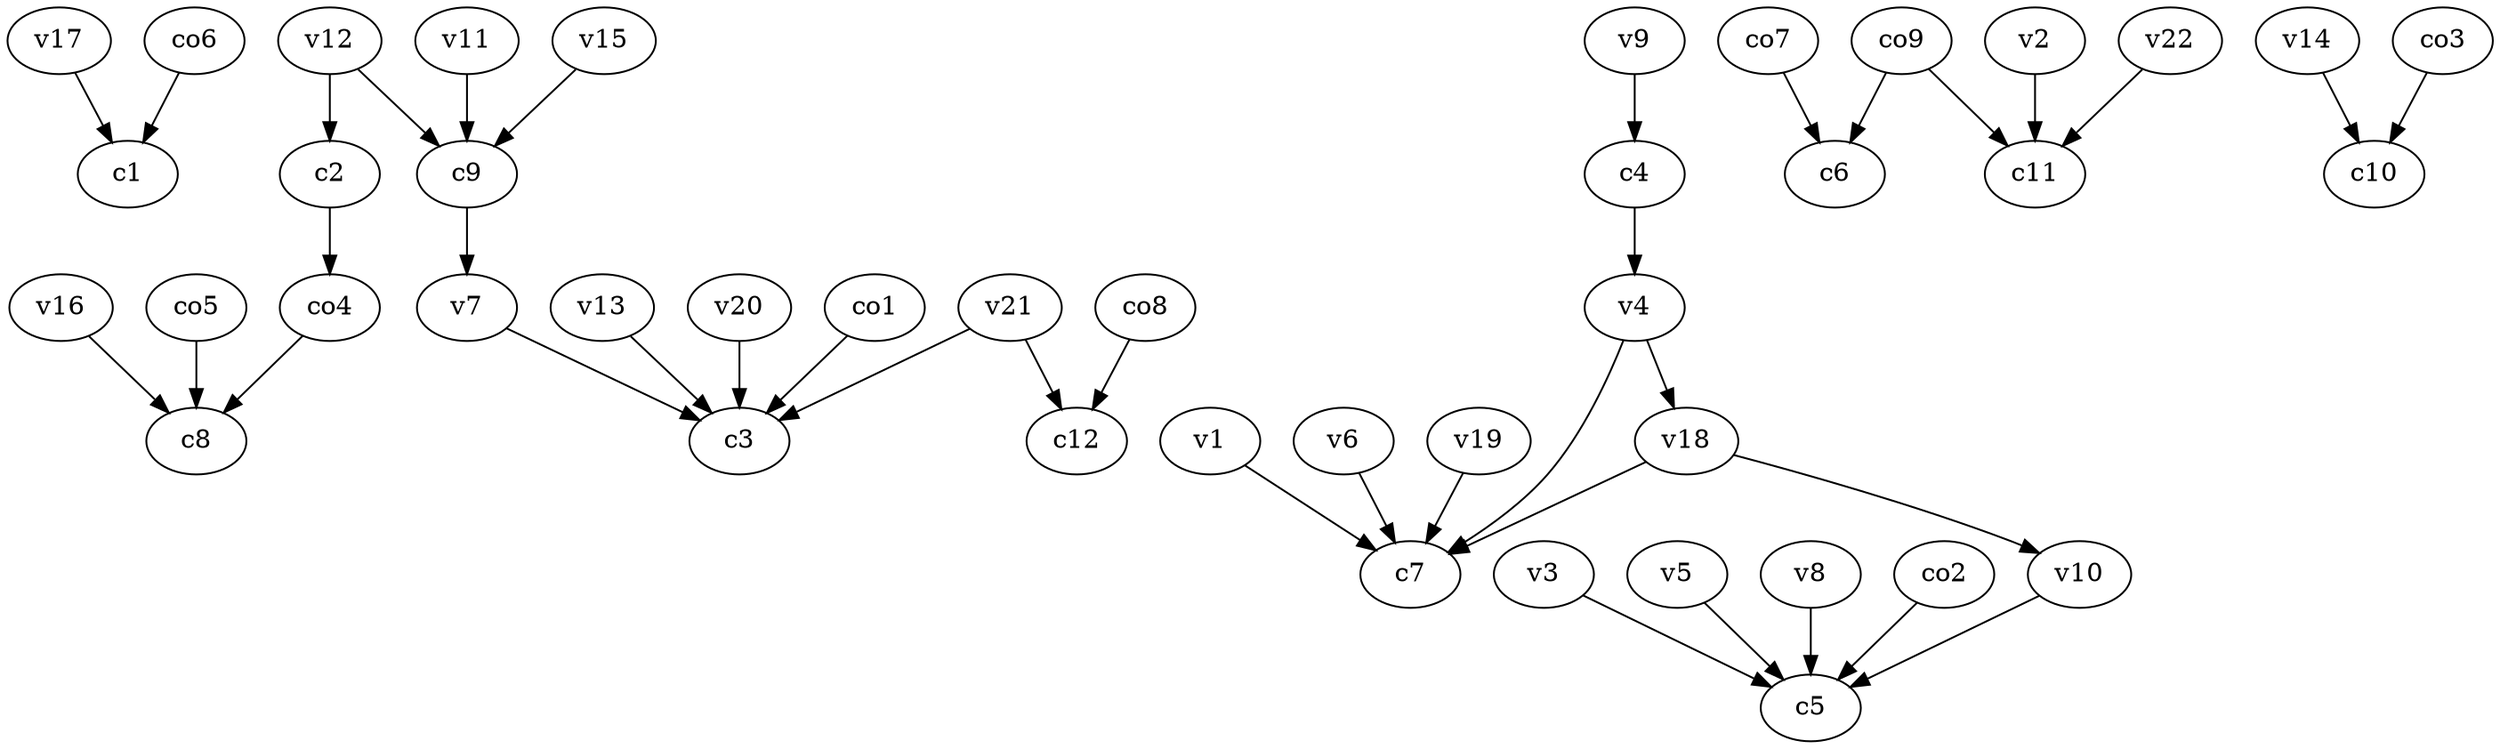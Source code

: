 strict digraph  {
c1;
c2;
c3;
c4;
c5;
c6;
c7;
c8;
c9;
c10;
c11;
c12;
v1;
v2;
v3;
v4;
v5;
v6;
v7;
v8;
v9;
v10;
v11;
v12;
v13;
v14;
v15;
v16;
v17;
v18;
v19;
v20;
v21;
v22;
co1;
co2;
co3;
co4;
co5;
co6;
co7;
co8;
co9;
c2 -> co4  [weight=1];
c4 -> v4  [weight=1];
c9 -> v7  [weight=1];
v1 -> c7  [weight=1];
v2 -> c11  [weight=1];
v3 -> c5  [weight=1];
v4 -> c7  [weight=1];
v4 -> v18  [weight=1];
v5 -> c5  [weight=1];
v6 -> c7  [weight=1];
v7 -> c3  [weight=1];
v8 -> c5  [weight=1];
v9 -> c4  [weight=1];
v10 -> c5  [weight=1];
v11 -> c9  [weight=1];
v12 -> c2  [weight=1];
v12 -> c9  [weight=1];
v13 -> c3  [weight=1];
v14 -> c10  [weight=1];
v15 -> c9  [weight=1];
v16 -> c8  [weight=1];
v17 -> c1  [weight=1];
v18 -> c7  [weight=1];
v18 -> v10  [weight=1];
v19 -> c7  [weight=1];
v20 -> c3  [weight=1];
v21 -> c12  [weight=1];
v21 -> c3  [weight=1];
v22 -> c11  [weight=1];
co1 -> c3  [weight=1];
co2 -> c5  [weight=1];
co3 -> c10  [weight=1];
co4 -> c8  [weight=1];
co5 -> c8  [weight=1];
co6 -> c1  [weight=1];
co7 -> c6  [weight=1];
co8 -> c12  [weight=1];
co9 -> c6  [weight=1];
co9 -> c11  [weight=1];
}
